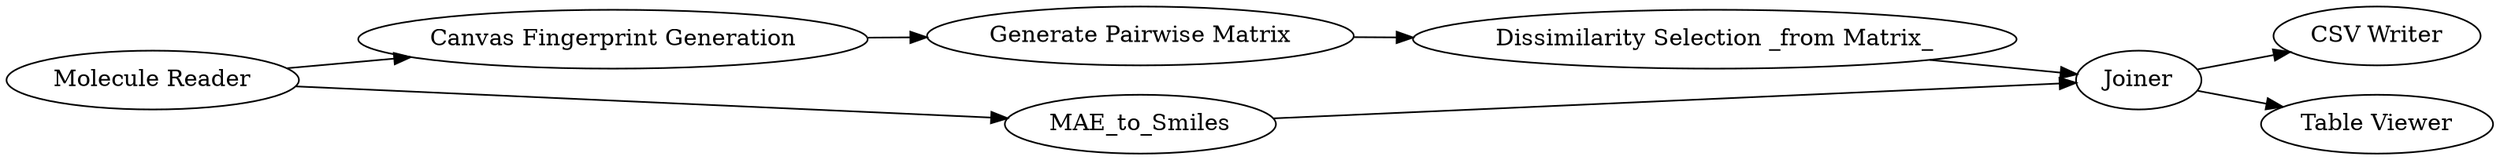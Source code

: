 digraph {
	"-5620476936111679223_84" [label="Molecule Reader"]
	"-5620476936111679223_44" [label="Canvas Fingerprint Generation"]
	"-5620476936111679223_182" [label="CSV Writer"]
	"-5620476936111679223_8235" [label=MAE_to_Smiles]
	"-5620476936111679223_45" [label="Generate Pairwise Matrix"]
	"-5620476936111679223_8238" [label=Joiner]
	"-5620476936111679223_85" [label="Table Viewer"]
	"-5620476936111679223_8236" [label="Dissimilarity Selection _from Matrix_"]
	"-5620476936111679223_8238" -> "-5620476936111679223_182"
	"-5620476936111679223_8235" -> "-5620476936111679223_8238"
	"-5620476936111679223_84" -> "-5620476936111679223_8235"
	"-5620476936111679223_8236" -> "-5620476936111679223_8238"
	"-5620476936111679223_44" -> "-5620476936111679223_45"
	"-5620476936111679223_84" -> "-5620476936111679223_44"
	"-5620476936111679223_8238" -> "-5620476936111679223_85"
	"-5620476936111679223_45" -> "-5620476936111679223_8236"
	rankdir=LR
}
